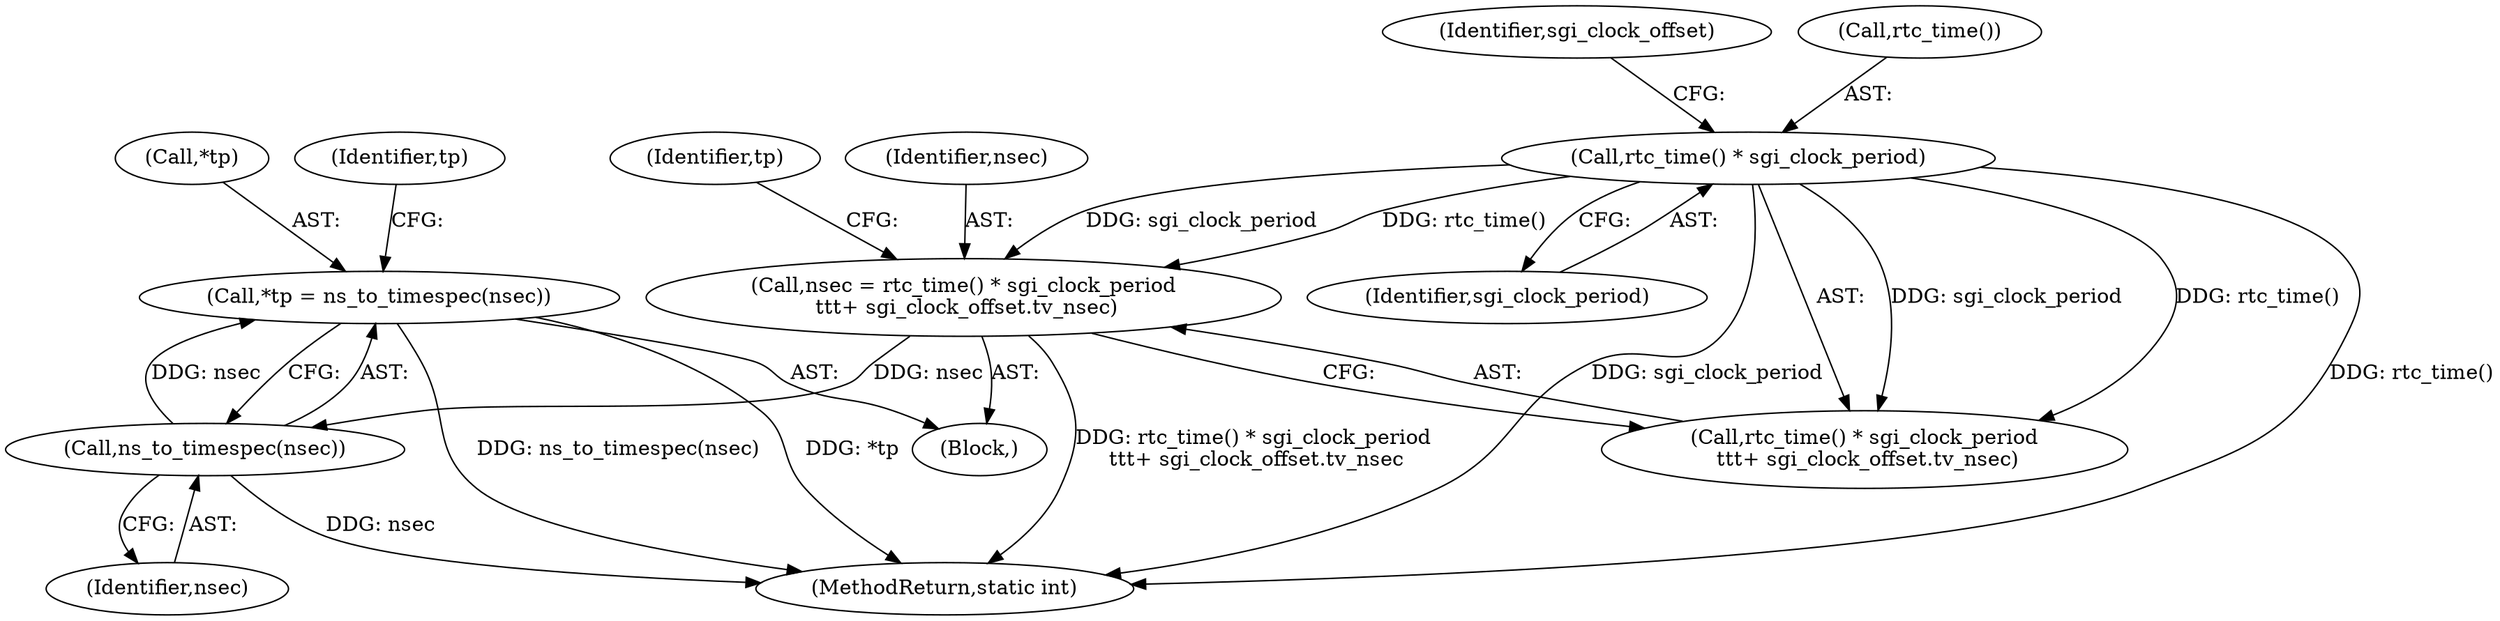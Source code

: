 digraph "0_linux_f8bd2258e2d520dff28c855658bd24bdafb5102d_0@pointer" {
"1000114" [label="(Call,*tp = ns_to_timespec(nsec))"];
"1000117" [label="(Call,ns_to_timespec(nsec))"];
"1000105" [label="(Call,nsec = rtc_time() * sgi_clock_period\n \t\t\t+ sgi_clock_offset.tv_nsec)"];
"1000108" [label="(Call,rtc_time() * sgi_clock_period)"];
"1000106" [label="(Identifier,nsec)"];
"1000110" [label="(Identifier,sgi_clock_period)"];
"1000118" [label="(Identifier,nsec)"];
"1000105" [label="(Call,nsec = rtc_time() * sgi_clock_period\n \t\t\t+ sgi_clock_offset.tv_nsec)"];
"1000112" [label="(Identifier,sgi_clock_offset)"];
"1000114" [label="(Call,*tp = ns_to_timespec(nsec))"];
"1000128" [label="(MethodReturn,static int)"];
"1000107" [label="(Call,rtc_time() * sgi_clock_period\n \t\t\t+ sgi_clock_offset.tv_nsec)"];
"1000108" [label="(Call,rtc_time() * sgi_clock_period)"];
"1000115" [label="(Call,*tp)"];
"1000116" [label="(Identifier,tp)"];
"1000117" [label="(Call,ns_to_timespec(nsec))"];
"1000121" [label="(Identifier,tp)"];
"1000103" [label="(Block,)"];
"1000109" [label="(Call,rtc_time())"];
"1000114" -> "1000103"  [label="AST: "];
"1000114" -> "1000117"  [label="CFG: "];
"1000115" -> "1000114"  [label="AST: "];
"1000117" -> "1000114"  [label="AST: "];
"1000121" -> "1000114"  [label="CFG: "];
"1000114" -> "1000128"  [label="DDG: ns_to_timespec(nsec)"];
"1000114" -> "1000128"  [label="DDG: *tp"];
"1000117" -> "1000114"  [label="DDG: nsec"];
"1000117" -> "1000118"  [label="CFG: "];
"1000118" -> "1000117"  [label="AST: "];
"1000117" -> "1000128"  [label="DDG: nsec"];
"1000105" -> "1000117"  [label="DDG: nsec"];
"1000105" -> "1000103"  [label="AST: "];
"1000105" -> "1000107"  [label="CFG: "];
"1000106" -> "1000105"  [label="AST: "];
"1000107" -> "1000105"  [label="AST: "];
"1000116" -> "1000105"  [label="CFG: "];
"1000105" -> "1000128"  [label="DDG: rtc_time() * sgi_clock_period\n \t\t\t+ sgi_clock_offset.tv_nsec"];
"1000108" -> "1000105"  [label="DDG: rtc_time()"];
"1000108" -> "1000105"  [label="DDG: sgi_clock_period"];
"1000108" -> "1000107"  [label="AST: "];
"1000108" -> "1000110"  [label="CFG: "];
"1000109" -> "1000108"  [label="AST: "];
"1000110" -> "1000108"  [label="AST: "];
"1000112" -> "1000108"  [label="CFG: "];
"1000108" -> "1000128"  [label="DDG: rtc_time()"];
"1000108" -> "1000128"  [label="DDG: sgi_clock_period"];
"1000108" -> "1000107"  [label="DDG: rtc_time()"];
"1000108" -> "1000107"  [label="DDG: sgi_clock_period"];
}
